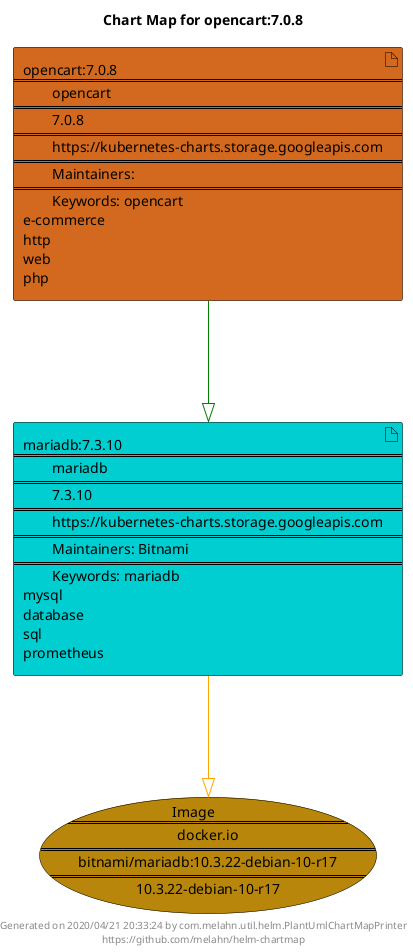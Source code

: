 @startuml
skinparam linetype ortho
skinparam backgroundColor white
skinparam usecaseBorderColor black
skinparam usecaseArrowColor LightSlateGray
skinparam artifactBorderColor black
skinparam artifactArrowColor LightSlateGray

title Chart Map for opencart:7.0.8

'There are 2 referenced Helm Charts
artifact "mariadb:7.3.10\n====\n\tmariadb\n====\n\t7.3.10\n====\n\thttps://kubernetes-charts.storage.googleapis.com\n====\n\tMaintainers: Bitnami\n====\n\tKeywords: mariadb\nmysql\ndatabase\nsql\nprometheus" as mariadb_7_3_10 #DarkTurquoise
artifact "opencart:7.0.8\n====\n\topencart\n====\n\t7.0.8\n====\n\thttps://kubernetes-charts.storage.googleapis.com\n====\n\tMaintainers: \n====\n\tKeywords: opencart\ne-commerce\nhttp\nweb\nphp" as opencart_7_0_8 #Chocolate

'There is one referenced Docker Image
usecase "Image\n====\n\tdocker.io\n====\n\tbitnami/mariadb:10.3.22-debian-10-r17\n====\n\t10.3.22-debian-10-r17" as docker_io_bitnami_mariadb_10_3_22_debian_10_r17 #DarkGoldenRod

'Chart Dependencies
opencart_7_0_8--[#green]-|>mariadb_7_3_10
mariadb_7_3_10--[#orange]-|>docker_io_bitnami_mariadb_10_3_22_debian_10_r17

center footer Generated on 2020/04/21 20:33:24 by com.melahn.util.helm.PlantUmlChartMapPrinter\nhttps://github.com/melahn/helm-chartmap
@enduml
